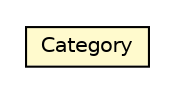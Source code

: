 #!/usr/local/bin/dot
#
# Class diagram 
# Generated by UMLGraph version R5_6-24-gf6e263 (http://www.umlgraph.org/)
#

digraph G {
	edge [fontname="Helvetica",fontsize=10,labelfontname="Helvetica",labelfontsize=10];
	node [fontname="Helvetica",fontsize=10,shape=plaintext];
	nodesep=0.25;
	ranksep=0.5;
	// org.universAAL.tools.ucc.configuration.model.configurationdefinition.Category
	c2624581 [label=<<table title="org.universAAL.tools.ucc.configuration.model.configurationdefinition.Category" border="0" cellborder="1" cellspacing="0" cellpadding="2" port="p" bgcolor="lemonChiffon" href="./Category.html">
		<tr><td><table border="0" cellspacing="0" cellpadding="1">
<tr><td align="center" balign="center"> Category </td></tr>
		</table></td></tr>
		</table>>, URL="./Category.html", fontname="Helvetica", fontcolor="black", fontsize=10.0];
}

